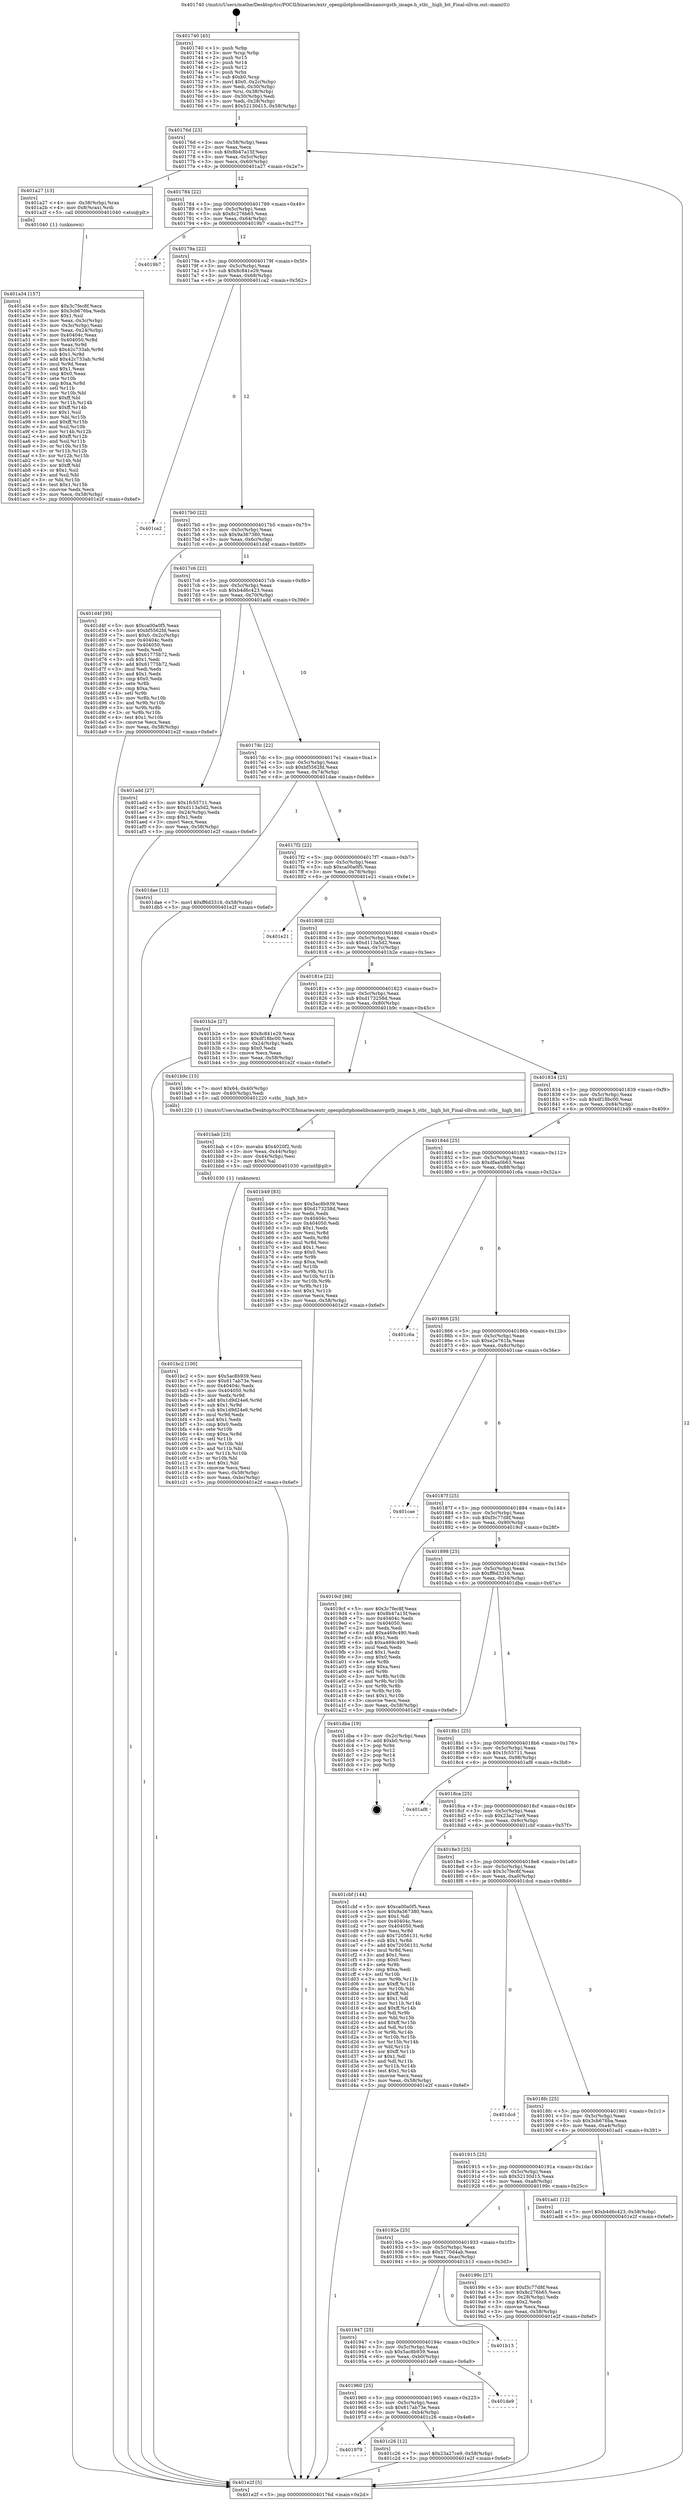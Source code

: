 digraph "0x401740" {
  label = "0x401740 (/mnt/c/Users/mathe/Desktop/tcc/POCII/binaries/extr_openpilotphonelibsnanovgstb_image.h_stbi__high_bit_Final-ollvm.out::main(0))"
  labelloc = "t"
  node[shape=record]

  Entry [label="",width=0.3,height=0.3,shape=circle,fillcolor=black,style=filled]
  "0x40176d" [label="{
     0x40176d [23]\l
     | [instrs]\l
     &nbsp;&nbsp;0x40176d \<+3\>: mov -0x58(%rbp),%eax\l
     &nbsp;&nbsp;0x401770 \<+2\>: mov %eax,%ecx\l
     &nbsp;&nbsp;0x401772 \<+6\>: sub $0x8b47a15f,%ecx\l
     &nbsp;&nbsp;0x401778 \<+3\>: mov %eax,-0x5c(%rbp)\l
     &nbsp;&nbsp;0x40177b \<+3\>: mov %ecx,-0x60(%rbp)\l
     &nbsp;&nbsp;0x40177e \<+6\>: je 0000000000401a27 \<main+0x2e7\>\l
  }"]
  "0x401a27" [label="{
     0x401a27 [13]\l
     | [instrs]\l
     &nbsp;&nbsp;0x401a27 \<+4\>: mov -0x38(%rbp),%rax\l
     &nbsp;&nbsp;0x401a2b \<+4\>: mov 0x8(%rax),%rdi\l
     &nbsp;&nbsp;0x401a2f \<+5\>: call 0000000000401040 \<atoi@plt\>\l
     | [calls]\l
     &nbsp;&nbsp;0x401040 \{1\} (unknown)\l
  }"]
  "0x401784" [label="{
     0x401784 [22]\l
     | [instrs]\l
     &nbsp;&nbsp;0x401784 \<+5\>: jmp 0000000000401789 \<main+0x49\>\l
     &nbsp;&nbsp;0x401789 \<+3\>: mov -0x5c(%rbp),%eax\l
     &nbsp;&nbsp;0x40178c \<+5\>: sub $0x8c276b65,%eax\l
     &nbsp;&nbsp;0x401791 \<+3\>: mov %eax,-0x64(%rbp)\l
     &nbsp;&nbsp;0x401794 \<+6\>: je 00000000004019b7 \<main+0x277\>\l
  }"]
  Exit [label="",width=0.3,height=0.3,shape=circle,fillcolor=black,style=filled,peripheries=2]
  "0x4019b7" [label="{
     0x4019b7\l
  }", style=dashed]
  "0x40179a" [label="{
     0x40179a [22]\l
     | [instrs]\l
     &nbsp;&nbsp;0x40179a \<+5\>: jmp 000000000040179f \<main+0x5f\>\l
     &nbsp;&nbsp;0x40179f \<+3\>: mov -0x5c(%rbp),%eax\l
     &nbsp;&nbsp;0x4017a2 \<+5\>: sub $0x8c841e29,%eax\l
     &nbsp;&nbsp;0x4017a7 \<+3\>: mov %eax,-0x68(%rbp)\l
     &nbsp;&nbsp;0x4017aa \<+6\>: je 0000000000401ca2 \<main+0x562\>\l
  }"]
  "0x401979" [label="{
     0x401979\l
  }", style=dashed]
  "0x401ca2" [label="{
     0x401ca2\l
  }", style=dashed]
  "0x4017b0" [label="{
     0x4017b0 [22]\l
     | [instrs]\l
     &nbsp;&nbsp;0x4017b0 \<+5\>: jmp 00000000004017b5 \<main+0x75\>\l
     &nbsp;&nbsp;0x4017b5 \<+3\>: mov -0x5c(%rbp),%eax\l
     &nbsp;&nbsp;0x4017b8 \<+5\>: sub $0x9a367380,%eax\l
     &nbsp;&nbsp;0x4017bd \<+3\>: mov %eax,-0x6c(%rbp)\l
     &nbsp;&nbsp;0x4017c0 \<+6\>: je 0000000000401d4f \<main+0x60f\>\l
  }"]
  "0x401c26" [label="{
     0x401c26 [12]\l
     | [instrs]\l
     &nbsp;&nbsp;0x401c26 \<+7\>: movl $0x23a27ce9,-0x58(%rbp)\l
     &nbsp;&nbsp;0x401c2d \<+5\>: jmp 0000000000401e2f \<main+0x6ef\>\l
  }"]
  "0x401d4f" [label="{
     0x401d4f [95]\l
     | [instrs]\l
     &nbsp;&nbsp;0x401d4f \<+5\>: mov $0xca00a0f5,%eax\l
     &nbsp;&nbsp;0x401d54 \<+5\>: mov $0xbf5562fd,%ecx\l
     &nbsp;&nbsp;0x401d59 \<+7\>: movl $0x0,-0x2c(%rbp)\l
     &nbsp;&nbsp;0x401d60 \<+7\>: mov 0x40404c,%edx\l
     &nbsp;&nbsp;0x401d67 \<+7\>: mov 0x404050,%esi\l
     &nbsp;&nbsp;0x401d6e \<+2\>: mov %edx,%edi\l
     &nbsp;&nbsp;0x401d70 \<+6\>: sub $0x61775b72,%edi\l
     &nbsp;&nbsp;0x401d76 \<+3\>: sub $0x1,%edi\l
     &nbsp;&nbsp;0x401d79 \<+6\>: add $0x61775b72,%edi\l
     &nbsp;&nbsp;0x401d7f \<+3\>: imul %edi,%edx\l
     &nbsp;&nbsp;0x401d82 \<+3\>: and $0x1,%edx\l
     &nbsp;&nbsp;0x401d85 \<+3\>: cmp $0x0,%edx\l
     &nbsp;&nbsp;0x401d88 \<+4\>: sete %r8b\l
     &nbsp;&nbsp;0x401d8c \<+3\>: cmp $0xa,%esi\l
     &nbsp;&nbsp;0x401d8f \<+4\>: setl %r9b\l
     &nbsp;&nbsp;0x401d93 \<+3\>: mov %r8b,%r10b\l
     &nbsp;&nbsp;0x401d96 \<+3\>: and %r9b,%r10b\l
     &nbsp;&nbsp;0x401d99 \<+3\>: xor %r9b,%r8b\l
     &nbsp;&nbsp;0x401d9c \<+3\>: or %r8b,%r10b\l
     &nbsp;&nbsp;0x401d9f \<+4\>: test $0x1,%r10b\l
     &nbsp;&nbsp;0x401da3 \<+3\>: cmovne %ecx,%eax\l
     &nbsp;&nbsp;0x401da6 \<+3\>: mov %eax,-0x58(%rbp)\l
     &nbsp;&nbsp;0x401da9 \<+5\>: jmp 0000000000401e2f \<main+0x6ef\>\l
  }"]
  "0x4017c6" [label="{
     0x4017c6 [22]\l
     | [instrs]\l
     &nbsp;&nbsp;0x4017c6 \<+5\>: jmp 00000000004017cb \<main+0x8b\>\l
     &nbsp;&nbsp;0x4017cb \<+3\>: mov -0x5c(%rbp),%eax\l
     &nbsp;&nbsp;0x4017ce \<+5\>: sub $0xb4d6c423,%eax\l
     &nbsp;&nbsp;0x4017d3 \<+3\>: mov %eax,-0x70(%rbp)\l
     &nbsp;&nbsp;0x4017d6 \<+6\>: je 0000000000401add \<main+0x39d\>\l
  }"]
  "0x401960" [label="{
     0x401960 [25]\l
     | [instrs]\l
     &nbsp;&nbsp;0x401960 \<+5\>: jmp 0000000000401965 \<main+0x225\>\l
     &nbsp;&nbsp;0x401965 \<+3\>: mov -0x5c(%rbp),%eax\l
     &nbsp;&nbsp;0x401968 \<+5\>: sub $0x617ab73e,%eax\l
     &nbsp;&nbsp;0x40196d \<+6\>: mov %eax,-0xb4(%rbp)\l
     &nbsp;&nbsp;0x401973 \<+6\>: je 0000000000401c26 \<main+0x4e6\>\l
  }"]
  "0x401add" [label="{
     0x401add [27]\l
     | [instrs]\l
     &nbsp;&nbsp;0x401add \<+5\>: mov $0x1fc55711,%eax\l
     &nbsp;&nbsp;0x401ae2 \<+5\>: mov $0xd113a5d2,%ecx\l
     &nbsp;&nbsp;0x401ae7 \<+3\>: mov -0x24(%rbp),%edx\l
     &nbsp;&nbsp;0x401aea \<+3\>: cmp $0x1,%edx\l
     &nbsp;&nbsp;0x401aed \<+3\>: cmovl %ecx,%eax\l
     &nbsp;&nbsp;0x401af0 \<+3\>: mov %eax,-0x58(%rbp)\l
     &nbsp;&nbsp;0x401af3 \<+5\>: jmp 0000000000401e2f \<main+0x6ef\>\l
  }"]
  "0x4017dc" [label="{
     0x4017dc [22]\l
     | [instrs]\l
     &nbsp;&nbsp;0x4017dc \<+5\>: jmp 00000000004017e1 \<main+0xa1\>\l
     &nbsp;&nbsp;0x4017e1 \<+3\>: mov -0x5c(%rbp),%eax\l
     &nbsp;&nbsp;0x4017e4 \<+5\>: sub $0xbf5562fd,%eax\l
     &nbsp;&nbsp;0x4017e9 \<+3\>: mov %eax,-0x74(%rbp)\l
     &nbsp;&nbsp;0x4017ec \<+6\>: je 0000000000401dae \<main+0x66e\>\l
  }"]
  "0x401de9" [label="{
     0x401de9\l
  }", style=dashed]
  "0x401dae" [label="{
     0x401dae [12]\l
     | [instrs]\l
     &nbsp;&nbsp;0x401dae \<+7\>: movl $0xff6d3316,-0x58(%rbp)\l
     &nbsp;&nbsp;0x401db5 \<+5\>: jmp 0000000000401e2f \<main+0x6ef\>\l
  }"]
  "0x4017f2" [label="{
     0x4017f2 [22]\l
     | [instrs]\l
     &nbsp;&nbsp;0x4017f2 \<+5\>: jmp 00000000004017f7 \<main+0xb7\>\l
     &nbsp;&nbsp;0x4017f7 \<+3\>: mov -0x5c(%rbp),%eax\l
     &nbsp;&nbsp;0x4017fa \<+5\>: sub $0xca00a0f5,%eax\l
     &nbsp;&nbsp;0x4017ff \<+3\>: mov %eax,-0x78(%rbp)\l
     &nbsp;&nbsp;0x401802 \<+6\>: je 0000000000401e21 \<main+0x6e1\>\l
  }"]
  "0x401947" [label="{
     0x401947 [25]\l
     | [instrs]\l
     &nbsp;&nbsp;0x401947 \<+5\>: jmp 000000000040194c \<main+0x20c\>\l
     &nbsp;&nbsp;0x40194c \<+3\>: mov -0x5c(%rbp),%eax\l
     &nbsp;&nbsp;0x40194f \<+5\>: sub $0x5ac8b939,%eax\l
     &nbsp;&nbsp;0x401954 \<+6\>: mov %eax,-0xb0(%rbp)\l
     &nbsp;&nbsp;0x40195a \<+6\>: je 0000000000401de9 \<main+0x6a9\>\l
  }"]
  "0x401e21" [label="{
     0x401e21\l
  }", style=dashed]
  "0x401808" [label="{
     0x401808 [22]\l
     | [instrs]\l
     &nbsp;&nbsp;0x401808 \<+5\>: jmp 000000000040180d \<main+0xcd\>\l
     &nbsp;&nbsp;0x40180d \<+3\>: mov -0x5c(%rbp),%eax\l
     &nbsp;&nbsp;0x401810 \<+5\>: sub $0xd113a5d2,%eax\l
     &nbsp;&nbsp;0x401815 \<+3\>: mov %eax,-0x7c(%rbp)\l
     &nbsp;&nbsp;0x401818 \<+6\>: je 0000000000401b2e \<main+0x3ee\>\l
  }"]
  "0x401b13" [label="{
     0x401b13\l
  }", style=dashed]
  "0x401b2e" [label="{
     0x401b2e [27]\l
     | [instrs]\l
     &nbsp;&nbsp;0x401b2e \<+5\>: mov $0x8c841e29,%eax\l
     &nbsp;&nbsp;0x401b33 \<+5\>: mov $0xdf18bc00,%ecx\l
     &nbsp;&nbsp;0x401b38 \<+3\>: mov -0x24(%rbp),%edx\l
     &nbsp;&nbsp;0x401b3b \<+3\>: cmp $0x0,%edx\l
     &nbsp;&nbsp;0x401b3e \<+3\>: cmove %ecx,%eax\l
     &nbsp;&nbsp;0x401b41 \<+3\>: mov %eax,-0x58(%rbp)\l
     &nbsp;&nbsp;0x401b44 \<+5\>: jmp 0000000000401e2f \<main+0x6ef\>\l
  }"]
  "0x40181e" [label="{
     0x40181e [22]\l
     | [instrs]\l
     &nbsp;&nbsp;0x40181e \<+5\>: jmp 0000000000401823 \<main+0xe3\>\l
     &nbsp;&nbsp;0x401823 \<+3\>: mov -0x5c(%rbp),%eax\l
     &nbsp;&nbsp;0x401826 \<+5\>: sub $0xd173258d,%eax\l
     &nbsp;&nbsp;0x40182b \<+3\>: mov %eax,-0x80(%rbp)\l
     &nbsp;&nbsp;0x40182e \<+6\>: je 0000000000401b9c \<main+0x45c\>\l
  }"]
  "0x401bc2" [label="{
     0x401bc2 [100]\l
     | [instrs]\l
     &nbsp;&nbsp;0x401bc2 \<+5\>: mov $0x5ac8b939,%esi\l
     &nbsp;&nbsp;0x401bc7 \<+5\>: mov $0x617ab73e,%ecx\l
     &nbsp;&nbsp;0x401bcc \<+7\>: mov 0x40404c,%edx\l
     &nbsp;&nbsp;0x401bd3 \<+8\>: mov 0x404050,%r8d\l
     &nbsp;&nbsp;0x401bdb \<+3\>: mov %edx,%r9d\l
     &nbsp;&nbsp;0x401bde \<+7\>: add $0x1d9d24e6,%r9d\l
     &nbsp;&nbsp;0x401be5 \<+4\>: sub $0x1,%r9d\l
     &nbsp;&nbsp;0x401be9 \<+7\>: sub $0x1d9d24e6,%r9d\l
     &nbsp;&nbsp;0x401bf0 \<+4\>: imul %r9d,%edx\l
     &nbsp;&nbsp;0x401bf4 \<+3\>: and $0x1,%edx\l
     &nbsp;&nbsp;0x401bf7 \<+3\>: cmp $0x0,%edx\l
     &nbsp;&nbsp;0x401bfa \<+4\>: sete %r10b\l
     &nbsp;&nbsp;0x401bfe \<+4\>: cmp $0xa,%r8d\l
     &nbsp;&nbsp;0x401c02 \<+4\>: setl %r11b\l
     &nbsp;&nbsp;0x401c06 \<+3\>: mov %r10b,%bl\l
     &nbsp;&nbsp;0x401c09 \<+3\>: and %r11b,%bl\l
     &nbsp;&nbsp;0x401c0c \<+3\>: xor %r11b,%r10b\l
     &nbsp;&nbsp;0x401c0f \<+3\>: or %r10b,%bl\l
     &nbsp;&nbsp;0x401c12 \<+3\>: test $0x1,%bl\l
     &nbsp;&nbsp;0x401c15 \<+3\>: cmovne %ecx,%esi\l
     &nbsp;&nbsp;0x401c18 \<+3\>: mov %esi,-0x58(%rbp)\l
     &nbsp;&nbsp;0x401c1b \<+6\>: mov %eax,-0xbc(%rbp)\l
     &nbsp;&nbsp;0x401c21 \<+5\>: jmp 0000000000401e2f \<main+0x6ef\>\l
  }"]
  "0x401b9c" [label="{
     0x401b9c [15]\l
     | [instrs]\l
     &nbsp;&nbsp;0x401b9c \<+7\>: movl $0x64,-0x40(%rbp)\l
     &nbsp;&nbsp;0x401ba3 \<+3\>: mov -0x40(%rbp),%edi\l
     &nbsp;&nbsp;0x401ba6 \<+5\>: call 0000000000401220 \<stbi__high_bit\>\l
     | [calls]\l
     &nbsp;&nbsp;0x401220 \{1\} (/mnt/c/Users/mathe/Desktop/tcc/POCII/binaries/extr_openpilotphonelibsnanovgstb_image.h_stbi__high_bit_Final-ollvm.out::stbi__high_bit)\l
  }"]
  "0x401834" [label="{
     0x401834 [25]\l
     | [instrs]\l
     &nbsp;&nbsp;0x401834 \<+5\>: jmp 0000000000401839 \<main+0xf9\>\l
     &nbsp;&nbsp;0x401839 \<+3\>: mov -0x5c(%rbp),%eax\l
     &nbsp;&nbsp;0x40183c \<+5\>: sub $0xdf18bc00,%eax\l
     &nbsp;&nbsp;0x401841 \<+6\>: mov %eax,-0x84(%rbp)\l
     &nbsp;&nbsp;0x401847 \<+6\>: je 0000000000401b49 \<main+0x409\>\l
  }"]
  "0x401bab" [label="{
     0x401bab [23]\l
     | [instrs]\l
     &nbsp;&nbsp;0x401bab \<+10\>: movabs $0x4020f2,%rdi\l
     &nbsp;&nbsp;0x401bb5 \<+3\>: mov %eax,-0x44(%rbp)\l
     &nbsp;&nbsp;0x401bb8 \<+3\>: mov -0x44(%rbp),%esi\l
     &nbsp;&nbsp;0x401bbb \<+2\>: mov $0x0,%al\l
     &nbsp;&nbsp;0x401bbd \<+5\>: call 0000000000401030 \<printf@plt\>\l
     | [calls]\l
     &nbsp;&nbsp;0x401030 \{1\} (unknown)\l
  }"]
  "0x401b49" [label="{
     0x401b49 [83]\l
     | [instrs]\l
     &nbsp;&nbsp;0x401b49 \<+5\>: mov $0x5ac8b939,%eax\l
     &nbsp;&nbsp;0x401b4e \<+5\>: mov $0xd173258d,%ecx\l
     &nbsp;&nbsp;0x401b53 \<+2\>: xor %edx,%edx\l
     &nbsp;&nbsp;0x401b55 \<+7\>: mov 0x40404c,%esi\l
     &nbsp;&nbsp;0x401b5c \<+7\>: mov 0x404050,%edi\l
     &nbsp;&nbsp;0x401b63 \<+3\>: sub $0x1,%edx\l
     &nbsp;&nbsp;0x401b66 \<+3\>: mov %esi,%r8d\l
     &nbsp;&nbsp;0x401b69 \<+3\>: add %edx,%r8d\l
     &nbsp;&nbsp;0x401b6c \<+4\>: imul %r8d,%esi\l
     &nbsp;&nbsp;0x401b70 \<+3\>: and $0x1,%esi\l
     &nbsp;&nbsp;0x401b73 \<+3\>: cmp $0x0,%esi\l
     &nbsp;&nbsp;0x401b76 \<+4\>: sete %r9b\l
     &nbsp;&nbsp;0x401b7a \<+3\>: cmp $0xa,%edi\l
     &nbsp;&nbsp;0x401b7d \<+4\>: setl %r10b\l
     &nbsp;&nbsp;0x401b81 \<+3\>: mov %r9b,%r11b\l
     &nbsp;&nbsp;0x401b84 \<+3\>: and %r10b,%r11b\l
     &nbsp;&nbsp;0x401b87 \<+3\>: xor %r10b,%r9b\l
     &nbsp;&nbsp;0x401b8a \<+3\>: or %r9b,%r11b\l
     &nbsp;&nbsp;0x401b8d \<+4\>: test $0x1,%r11b\l
     &nbsp;&nbsp;0x401b91 \<+3\>: cmovne %ecx,%eax\l
     &nbsp;&nbsp;0x401b94 \<+3\>: mov %eax,-0x58(%rbp)\l
     &nbsp;&nbsp;0x401b97 \<+5\>: jmp 0000000000401e2f \<main+0x6ef\>\l
  }"]
  "0x40184d" [label="{
     0x40184d [25]\l
     | [instrs]\l
     &nbsp;&nbsp;0x40184d \<+5\>: jmp 0000000000401852 \<main+0x112\>\l
     &nbsp;&nbsp;0x401852 \<+3\>: mov -0x5c(%rbp),%eax\l
     &nbsp;&nbsp;0x401855 \<+5\>: sub $0xdfaa0b63,%eax\l
     &nbsp;&nbsp;0x40185a \<+6\>: mov %eax,-0x88(%rbp)\l
     &nbsp;&nbsp;0x401860 \<+6\>: je 0000000000401c6a \<main+0x52a\>\l
  }"]
  "0x401a34" [label="{
     0x401a34 [157]\l
     | [instrs]\l
     &nbsp;&nbsp;0x401a34 \<+5\>: mov $0x3c7fec8f,%ecx\l
     &nbsp;&nbsp;0x401a39 \<+5\>: mov $0x3cb676ba,%edx\l
     &nbsp;&nbsp;0x401a3e \<+3\>: mov $0x1,%sil\l
     &nbsp;&nbsp;0x401a41 \<+3\>: mov %eax,-0x3c(%rbp)\l
     &nbsp;&nbsp;0x401a44 \<+3\>: mov -0x3c(%rbp),%eax\l
     &nbsp;&nbsp;0x401a47 \<+3\>: mov %eax,-0x24(%rbp)\l
     &nbsp;&nbsp;0x401a4a \<+7\>: mov 0x40404c,%eax\l
     &nbsp;&nbsp;0x401a51 \<+8\>: mov 0x404050,%r8d\l
     &nbsp;&nbsp;0x401a59 \<+3\>: mov %eax,%r9d\l
     &nbsp;&nbsp;0x401a5c \<+7\>: sub $0x42c733ab,%r9d\l
     &nbsp;&nbsp;0x401a63 \<+4\>: sub $0x1,%r9d\l
     &nbsp;&nbsp;0x401a67 \<+7\>: add $0x42c733ab,%r9d\l
     &nbsp;&nbsp;0x401a6e \<+4\>: imul %r9d,%eax\l
     &nbsp;&nbsp;0x401a72 \<+3\>: and $0x1,%eax\l
     &nbsp;&nbsp;0x401a75 \<+3\>: cmp $0x0,%eax\l
     &nbsp;&nbsp;0x401a78 \<+4\>: sete %r10b\l
     &nbsp;&nbsp;0x401a7c \<+4\>: cmp $0xa,%r8d\l
     &nbsp;&nbsp;0x401a80 \<+4\>: setl %r11b\l
     &nbsp;&nbsp;0x401a84 \<+3\>: mov %r10b,%bl\l
     &nbsp;&nbsp;0x401a87 \<+3\>: xor $0xff,%bl\l
     &nbsp;&nbsp;0x401a8a \<+3\>: mov %r11b,%r14b\l
     &nbsp;&nbsp;0x401a8d \<+4\>: xor $0xff,%r14b\l
     &nbsp;&nbsp;0x401a91 \<+4\>: xor $0x1,%sil\l
     &nbsp;&nbsp;0x401a95 \<+3\>: mov %bl,%r15b\l
     &nbsp;&nbsp;0x401a98 \<+4\>: and $0xff,%r15b\l
     &nbsp;&nbsp;0x401a9c \<+3\>: and %sil,%r10b\l
     &nbsp;&nbsp;0x401a9f \<+3\>: mov %r14b,%r12b\l
     &nbsp;&nbsp;0x401aa2 \<+4\>: and $0xff,%r12b\l
     &nbsp;&nbsp;0x401aa6 \<+3\>: and %sil,%r11b\l
     &nbsp;&nbsp;0x401aa9 \<+3\>: or %r10b,%r15b\l
     &nbsp;&nbsp;0x401aac \<+3\>: or %r11b,%r12b\l
     &nbsp;&nbsp;0x401aaf \<+3\>: xor %r12b,%r15b\l
     &nbsp;&nbsp;0x401ab2 \<+3\>: or %r14b,%bl\l
     &nbsp;&nbsp;0x401ab5 \<+3\>: xor $0xff,%bl\l
     &nbsp;&nbsp;0x401ab8 \<+4\>: or $0x1,%sil\l
     &nbsp;&nbsp;0x401abc \<+3\>: and %sil,%bl\l
     &nbsp;&nbsp;0x401abf \<+3\>: or %bl,%r15b\l
     &nbsp;&nbsp;0x401ac2 \<+4\>: test $0x1,%r15b\l
     &nbsp;&nbsp;0x401ac6 \<+3\>: cmovne %edx,%ecx\l
     &nbsp;&nbsp;0x401ac9 \<+3\>: mov %ecx,-0x58(%rbp)\l
     &nbsp;&nbsp;0x401acc \<+5\>: jmp 0000000000401e2f \<main+0x6ef\>\l
  }"]
  "0x401c6a" [label="{
     0x401c6a\l
  }", style=dashed]
  "0x401866" [label="{
     0x401866 [25]\l
     | [instrs]\l
     &nbsp;&nbsp;0x401866 \<+5\>: jmp 000000000040186b \<main+0x12b\>\l
     &nbsp;&nbsp;0x40186b \<+3\>: mov -0x5c(%rbp),%eax\l
     &nbsp;&nbsp;0x40186e \<+5\>: sub $0xe2e761fa,%eax\l
     &nbsp;&nbsp;0x401873 \<+6\>: mov %eax,-0x8c(%rbp)\l
     &nbsp;&nbsp;0x401879 \<+6\>: je 0000000000401cae \<main+0x56e\>\l
  }"]
  "0x401740" [label="{
     0x401740 [45]\l
     | [instrs]\l
     &nbsp;&nbsp;0x401740 \<+1\>: push %rbp\l
     &nbsp;&nbsp;0x401741 \<+3\>: mov %rsp,%rbp\l
     &nbsp;&nbsp;0x401744 \<+2\>: push %r15\l
     &nbsp;&nbsp;0x401746 \<+2\>: push %r14\l
     &nbsp;&nbsp;0x401748 \<+2\>: push %r12\l
     &nbsp;&nbsp;0x40174a \<+1\>: push %rbx\l
     &nbsp;&nbsp;0x40174b \<+7\>: sub $0xb0,%rsp\l
     &nbsp;&nbsp;0x401752 \<+7\>: movl $0x0,-0x2c(%rbp)\l
     &nbsp;&nbsp;0x401759 \<+3\>: mov %edi,-0x30(%rbp)\l
     &nbsp;&nbsp;0x40175c \<+4\>: mov %rsi,-0x38(%rbp)\l
     &nbsp;&nbsp;0x401760 \<+3\>: mov -0x30(%rbp),%edi\l
     &nbsp;&nbsp;0x401763 \<+3\>: mov %edi,-0x28(%rbp)\l
     &nbsp;&nbsp;0x401766 \<+7\>: movl $0x52130d15,-0x58(%rbp)\l
  }"]
  "0x401cae" [label="{
     0x401cae\l
  }", style=dashed]
  "0x40187f" [label="{
     0x40187f [25]\l
     | [instrs]\l
     &nbsp;&nbsp;0x40187f \<+5\>: jmp 0000000000401884 \<main+0x144\>\l
     &nbsp;&nbsp;0x401884 \<+3\>: mov -0x5c(%rbp),%eax\l
     &nbsp;&nbsp;0x401887 \<+5\>: sub $0xf3c77d8f,%eax\l
     &nbsp;&nbsp;0x40188c \<+6\>: mov %eax,-0x90(%rbp)\l
     &nbsp;&nbsp;0x401892 \<+6\>: je 00000000004019cf \<main+0x28f\>\l
  }"]
  "0x401e2f" [label="{
     0x401e2f [5]\l
     | [instrs]\l
     &nbsp;&nbsp;0x401e2f \<+5\>: jmp 000000000040176d \<main+0x2d\>\l
  }"]
  "0x4019cf" [label="{
     0x4019cf [88]\l
     | [instrs]\l
     &nbsp;&nbsp;0x4019cf \<+5\>: mov $0x3c7fec8f,%eax\l
     &nbsp;&nbsp;0x4019d4 \<+5\>: mov $0x8b47a15f,%ecx\l
     &nbsp;&nbsp;0x4019d9 \<+7\>: mov 0x40404c,%edx\l
     &nbsp;&nbsp;0x4019e0 \<+7\>: mov 0x404050,%esi\l
     &nbsp;&nbsp;0x4019e7 \<+2\>: mov %edx,%edi\l
     &nbsp;&nbsp;0x4019e9 \<+6\>: add $0xa469c490,%edi\l
     &nbsp;&nbsp;0x4019ef \<+3\>: sub $0x1,%edi\l
     &nbsp;&nbsp;0x4019f2 \<+6\>: sub $0xa469c490,%edi\l
     &nbsp;&nbsp;0x4019f8 \<+3\>: imul %edi,%edx\l
     &nbsp;&nbsp;0x4019fb \<+3\>: and $0x1,%edx\l
     &nbsp;&nbsp;0x4019fe \<+3\>: cmp $0x0,%edx\l
     &nbsp;&nbsp;0x401a01 \<+4\>: sete %r8b\l
     &nbsp;&nbsp;0x401a05 \<+3\>: cmp $0xa,%esi\l
     &nbsp;&nbsp;0x401a08 \<+4\>: setl %r9b\l
     &nbsp;&nbsp;0x401a0c \<+3\>: mov %r8b,%r10b\l
     &nbsp;&nbsp;0x401a0f \<+3\>: and %r9b,%r10b\l
     &nbsp;&nbsp;0x401a12 \<+3\>: xor %r9b,%r8b\l
     &nbsp;&nbsp;0x401a15 \<+3\>: or %r8b,%r10b\l
     &nbsp;&nbsp;0x401a18 \<+4\>: test $0x1,%r10b\l
     &nbsp;&nbsp;0x401a1c \<+3\>: cmovne %ecx,%eax\l
     &nbsp;&nbsp;0x401a1f \<+3\>: mov %eax,-0x58(%rbp)\l
     &nbsp;&nbsp;0x401a22 \<+5\>: jmp 0000000000401e2f \<main+0x6ef\>\l
  }"]
  "0x401898" [label="{
     0x401898 [25]\l
     | [instrs]\l
     &nbsp;&nbsp;0x401898 \<+5\>: jmp 000000000040189d \<main+0x15d\>\l
     &nbsp;&nbsp;0x40189d \<+3\>: mov -0x5c(%rbp),%eax\l
     &nbsp;&nbsp;0x4018a0 \<+5\>: sub $0xff6d3316,%eax\l
     &nbsp;&nbsp;0x4018a5 \<+6\>: mov %eax,-0x94(%rbp)\l
     &nbsp;&nbsp;0x4018ab \<+6\>: je 0000000000401dba \<main+0x67a\>\l
  }"]
  "0x40192e" [label="{
     0x40192e [25]\l
     | [instrs]\l
     &nbsp;&nbsp;0x40192e \<+5\>: jmp 0000000000401933 \<main+0x1f3\>\l
     &nbsp;&nbsp;0x401933 \<+3\>: mov -0x5c(%rbp),%eax\l
     &nbsp;&nbsp;0x401936 \<+5\>: sub $0x5770d4ab,%eax\l
     &nbsp;&nbsp;0x40193b \<+6\>: mov %eax,-0xac(%rbp)\l
     &nbsp;&nbsp;0x401941 \<+6\>: je 0000000000401b13 \<main+0x3d3\>\l
  }"]
  "0x401dba" [label="{
     0x401dba [19]\l
     | [instrs]\l
     &nbsp;&nbsp;0x401dba \<+3\>: mov -0x2c(%rbp),%eax\l
     &nbsp;&nbsp;0x401dbd \<+7\>: add $0xb0,%rsp\l
     &nbsp;&nbsp;0x401dc4 \<+1\>: pop %rbx\l
     &nbsp;&nbsp;0x401dc5 \<+2\>: pop %r12\l
     &nbsp;&nbsp;0x401dc7 \<+2\>: pop %r14\l
     &nbsp;&nbsp;0x401dc9 \<+2\>: pop %r15\l
     &nbsp;&nbsp;0x401dcb \<+1\>: pop %rbp\l
     &nbsp;&nbsp;0x401dcc \<+1\>: ret\l
  }"]
  "0x4018b1" [label="{
     0x4018b1 [25]\l
     | [instrs]\l
     &nbsp;&nbsp;0x4018b1 \<+5\>: jmp 00000000004018b6 \<main+0x176\>\l
     &nbsp;&nbsp;0x4018b6 \<+3\>: mov -0x5c(%rbp),%eax\l
     &nbsp;&nbsp;0x4018b9 \<+5\>: sub $0x1fc55711,%eax\l
     &nbsp;&nbsp;0x4018be \<+6\>: mov %eax,-0x98(%rbp)\l
     &nbsp;&nbsp;0x4018c4 \<+6\>: je 0000000000401af8 \<main+0x3b8\>\l
  }"]
  "0x40199c" [label="{
     0x40199c [27]\l
     | [instrs]\l
     &nbsp;&nbsp;0x40199c \<+5\>: mov $0xf3c77d8f,%eax\l
     &nbsp;&nbsp;0x4019a1 \<+5\>: mov $0x8c276b65,%ecx\l
     &nbsp;&nbsp;0x4019a6 \<+3\>: mov -0x28(%rbp),%edx\l
     &nbsp;&nbsp;0x4019a9 \<+3\>: cmp $0x2,%edx\l
     &nbsp;&nbsp;0x4019ac \<+3\>: cmovne %ecx,%eax\l
     &nbsp;&nbsp;0x4019af \<+3\>: mov %eax,-0x58(%rbp)\l
     &nbsp;&nbsp;0x4019b2 \<+5\>: jmp 0000000000401e2f \<main+0x6ef\>\l
  }"]
  "0x401af8" [label="{
     0x401af8\l
  }", style=dashed]
  "0x4018ca" [label="{
     0x4018ca [25]\l
     | [instrs]\l
     &nbsp;&nbsp;0x4018ca \<+5\>: jmp 00000000004018cf \<main+0x18f\>\l
     &nbsp;&nbsp;0x4018cf \<+3\>: mov -0x5c(%rbp),%eax\l
     &nbsp;&nbsp;0x4018d2 \<+5\>: sub $0x23a27ce9,%eax\l
     &nbsp;&nbsp;0x4018d7 \<+6\>: mov %eax,-0x9c(%rbp)\l
     &nbsp;&nbsp;0x4018dd \<+6\>: je 0000000000401cbf \<main+0x57f\>\l
  }"]
  "0x401915" [label="{
     0x401915 [25]\l
     | [instrs]\l
     &nbsp;&nbsp;0x401915 \<+5\>: jmp 000000000040191a \<main+0x1da\>\l
     &nbsp;&nbsp;0x40191a \<+3\>: mov -0x5c(%rbp),%eax\l
     &nbsp;&nbsp;0x40191d \<+5\>: sub $0x52130d15,%eax\l
     &nbsp;&nbsp;0x401922 \<+6\>: mov %eax,-0xa8(%rbp)\l
     &nbsp;&nbsp;0x401928 \<+6\>: je 000000000040199c \<main+0x25c\>\l
  }"]
  "0x401cbf" [label="{
     0x401cbf [144]\l
     | [instrs]\l
     &nbsp;&nbsp;0x401cbf \<+5\>: mov $0xca00a0f5,%eax\l
     &nbsp;&nbsp;0x401cc4 \<+5\>: mov $0x9a367380,%ecx\l
     &nbsp;&nbsp;0x401cc9 \<+2\>: mov $0x1,%dl\l
     &nbsp;&nbsp;0x401ccb \<+7\>: mov 0x40404c,%esi\l
     &nbsp;&nbsp;0x401cd2 \<+7\>: mov 0x404050,%edi\l
     &nbsp;&nbsp;0x401cd9 \<+3\>: mov %esi,%r8d\l
     &nbsp;&nbsp;0x401cdc \<+7\>: sub $0x72056131,%r8d\l
     &nbsp;&nbsp;0x401ce3 \<+4\>: sub $0x1,%r8d\l
     &nbsp;&nbsp;0x401ce7 \<+7\>: add $0x72056131,%r8d\l
     &nbsp;&nbsp;0x401cee \<+4\>: imul %r8d,%esi\l
     &nbsp;&nbsp;0x401cf2 \<+3\>: and $0x1,%esi\l
     &nbsp;&nbsp;0x401cf5 \<+3\>: cmp $0x0,%esi\l
     &nbsp;&nbsp;0x401cf8 \<+4\>: sete %r9b\l
     &nbsp;&nbsp;0x401cfc \<+3\>: cmp $0xa,%edi\l
     &nbsp;&nbsp;0x401cff \<+4\>: setl %r10b\l
     &nbsp;&nbsp;0x401d03 \<+3\>: mov %r9b,%r11b\l
     &nbsp;&nbsp;0x401d06 \<+4\>: xor $0xff,%r11b\l
     &nbsp;&nbsp;0x401d0a \<+3\>: mov %r10b,%bl\l
     &nbsp;&nbsp;0x401d0d \<+3\>: xor $0xff,%bl\l
     &nbsp;&nbsp;0x401d10 \<+3\>: xor $0x1,%dl\l
     &nbsp;&nbsp;0x401d13 \<+3\>: mov %r11b,%r14b\l
     &nbsp;&nbsp;0x401d16 \<+4\>: and $0xff,%r14b\l
     &nbsp;&nbsp;0x401d1a \<+3\>: and %dl,%r9b\l
     &nbsp;&nbsp;0x401d1d \<+3\>: mov %bl,%r15b\l
     &nbsp;&nbsp;0x401d20 \<+4\>: and $0xff,%r15b\l
     &nbsp;&nbsp;0x401d24 \<+3\>: and %dl,%r10b\l
     &nbsp;&nbsp;0x401d27 \<+3\>: or %r9b,%r14b\l
     &nbsp;&nbsp;0x401d2a \<+3\>: or %r10b,%r15b\l
     &nbsp;&nbsp;0x401d2d \<+3\>: xor %r15b,%r14b\l
     &nbsp;&nbsp;0x401d30 \<+3\>: or %bl,%r11b\l
     &nbsp;&nbsp;0x401d33 \<+4\>: xor $0xff,%r11b\l
     &nbsp;&nbsp;0x401d37 \<+3\>: or $0x1,%dl\l
     &nbsp;&nbsp;0x401d3a \<+3\>: and %dl,%r11b\l
     &nbsp;&nbsp;0x401d3d \<+3\>: or %r11b,%r14b\l
     &nbsp;&nbsp;0x401d40 \<+4\>: test $0x1,%r14b\l
     &nbsp;&nbsp;0x401d44 \<+3\>: cmovne %ecx,%eax\l
     &nbsp;&nbsp;0x401d47 \<+3\>: mov %eax,-0x58(%rbp)\l
     &nbsp;&nbsp;0x401d4a \<+5\>: jmp 0000000000401e2f \<main+0x6ef\>\l
  }"]
  "0x4018e3" [label="{
     0x4018e3 [25]\l
     | [instrs]\l
     &nbsp;&nbsp;0x4018e3 \<+5\>: jmp 00000000004018e8 \<main+0x1a8\>\l
     &nbsp;&nbsp;0x4018e8 \<+3\>: mov -0x5c(%rbp),%eax\l
     &nbsp;&nbsp;0x4018eb \<+5\>: sub $0x3c7fec8f,%eax\l
     &nbsp;&nbsp;0x4018f0 \<+6\>: mov %eax,-0xa0(%rbp)\l
     &nbsp;&nbsp;0x4018f6 \<+6\>: je 0000000000401dcd \<main+0x68d\>\l
  }"]
  "0x401ad1" [label="{
     0x401ad1 [12]\l
     | [instrs]\l
     &nbsp;&nbsp;0x401ad1 \<+7\>: movl $0xb4d6c423,-0x58(%rbp)\l
     &nbsp;&nbsp;0x401ad8 \<+5\>: jmp 0000000000401e2f \<main+0x6ef\>\l
  }"]
  "0x401dcd" [label="{
     0x401dcd\l
  }", style=dashed]
  "0x4018fc" [label="{
     0x4018fc [25]\l
     | [instrs]\l
     &nbsp;&nbsp;0x4018fc \<+5\>: jmp 0000000000401901 \<main+0x1c1\>\l
     &nbsp;&nbsp;0x401901 \<+3\>: mov -0x5c(%rbp),%eax\l
     &nbsp;&nbsp;0x401904 \<+5\>: sub $0x3cb676ba,%eax\l
     &nbsp;&nbsp;0x401909 \<+6\>: mov %eax,-0xa4(%rbp)\l
     &nbsp;&nbsp;0x40190f \<+6\>: je 0000000000401ad1 \<main+0x391\>\l
  }"]
  Entry -> "0x401740" [label=" 1"]
  "0x40176d" -> "0x401a27" [label=" 1"]
  "0x40176d" -> "0x401784" [label=" 12"]
  "0x401dba" -> Exit [label=" 1"]
  "0x401784" -> "0x4019b7" [label=" 0"]
  "0x401784" -> "0x40179a" [label=" 12"]
  "0x401dae" -> "0x401e2f" [label=" 1"]
  "0x40179a" -> "0x401ca2" [label=" 0"]
  "0x40179a" -> "0x4017b0" [label=" 12"]
  "0x401d4f" -> "0x401e2f" [label=" 1"]
  "0x4017b0" -> "0x401d4f" [label=" 1"]
  "0x4017b0" -> "0x4017c6" [label=" 11"]
  "0x401cbf" -> "0x401e2f" [label=" 1"]
  "0x4017c6" -> "0x401add" [label=" 1"]
  "0x4017c6" -> "0x4017dc" [label=" 10"]
  "0x401960" -> "0x401979" [label=" 0"]
  "0x4017dc" -> "0x401dae" [label=" 1"]
  "0x4017dc" -> "0x4017f2" [label=" 9"]
  "0x401960" -> "0x401c26" [label=" 1"]
  "0x4017f2" -> "0x401e21" [label=" 0"]
  "0x4017f2" -> "0x401808" [label=" 9"]
  "0x401947" -> "0x401960" [label=" 1"]
  "0x401808" -> "0x401b2e" [label=" 1"]
  "0x401808" -> "0x40181e" [label=" 8"]
  "0x401947" -> "0x401de9" [label=" 0"]
  "0x40181e" -> "0x401b9c" [label=" 1"]
  "0x40181e" -> "0x401834" [label=" 7"]
  "0x40192e" -> "0x401947" [label=" 1"]
  "0x401834" -> "0x401b49" [label=" 1"]
  "0x401834" -> "0x40184d" [label=" 6"]
  "0x40192e" -> "0x401b13" [label=" 0"]
  "0x40184d" -> "0x401c6a" [label=" 0"]
  "0x40184d" -> "0x401866" [label=" 6"]
  "0x401c26" -> "0x401e2f" [label=" 1"]
  "0x401866" -> "0x401cae" [label=" 0"]
  "0x401866" -> "0x40187f" [label=" 6"]
  "0x401bc2" -> "0x401e2f" [label=" 1"]
  "0x40187f" -> "0x4019cf" [label=" 1"]
  "0x40187f" -> "0x401898" [label=" 5"]
  "0x401bab" -> "0x401bc2" [label=" 1"]
  "0x401898" -> "0x401dba" [label=" 1"]
  "0x401898" -> "0x4018b1" [label=" 4"]
  "0x401b9c" -> "0x401bab" [label=" 1"]
  "0x4018b1" -> "0x401af8" [label=" 0"]
  "0x4018b1" -> "0x4018ca" [label=" 4"]
  "0x401b49" -> "0x401e2f" [label=" 1"]
  "0x4018ca" -> "0x401cbf" [label=" 1"]
  "0x4018ca" -> "0x4018e3" [label=" 3"]
  "0x401add" -> "0x401e2f" [label=" 1"]
  "0x4018e3" -> "0x401dcd" [label=" 0"]
  "0x4018e3" -> "0x4018fc" [label=" 3"]
  "0x401ad1" -> "0x401e2f" [label=" 1"]
  "0x4018fc" -> "0x401ad1" [label=" 1"]
  "0x4018fc" -> "0x401915" [label=" 2"]
  "0x401b2e" -> "0x401e2f" [label=" 1"]
  "0x401915" -> "0x40199c" [label=" 1"]
  "0x401915" -> "0x40192e" [label=" 1"]
  "0x40199c" -> "0x401e2f" [label=" 1"]
  "0x401740" -> "0x40176d" [label=" 1"]
  "0x401e2f" -> "0x40176d" [label=" 12"]
  "0x4019cf" -> "0x401e2f" [label=" 1"]
  "0x401a27" -> "0x401a34" [label=" 1"]
  "0x401a34" -> "0x401e2f" [label=" 1"]
}
